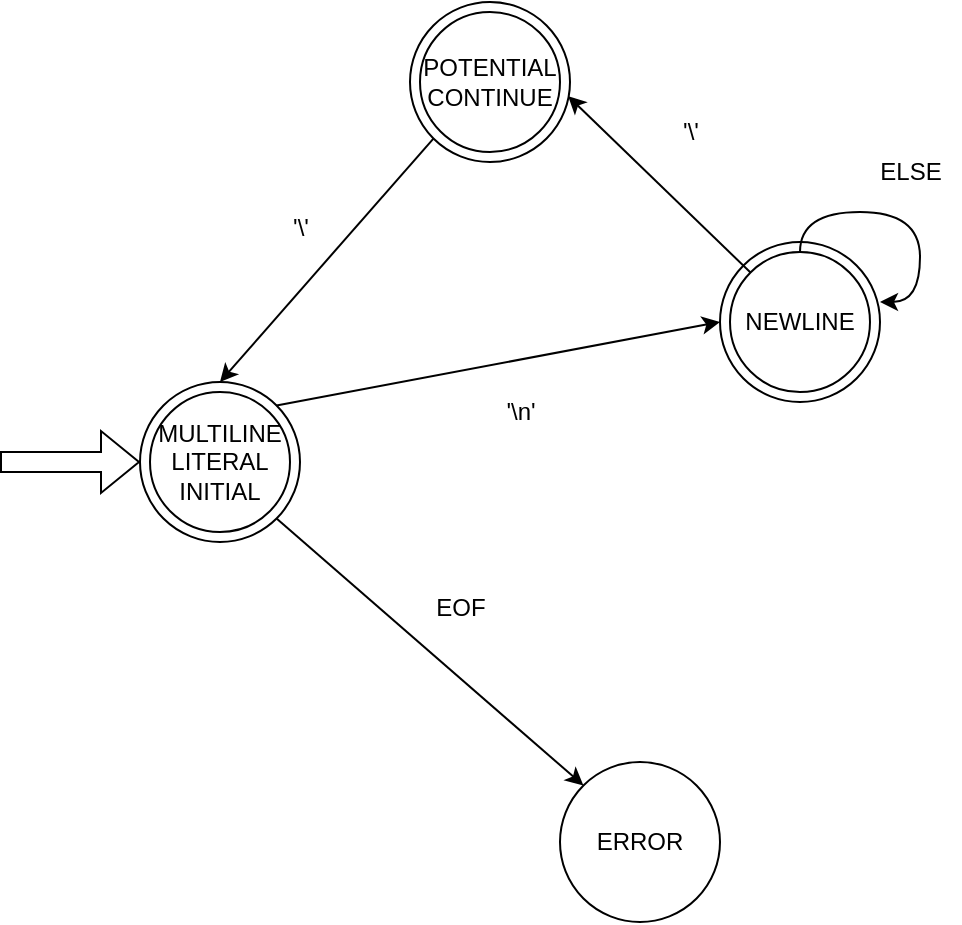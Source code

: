 <mxfile version="25.0.1">
  <diagram id="X3rtlFF3czIN0KlO5IqW" name="Page-1">
    <mxGraphModel dx="1434" dy="820" grid="1" gridSize="10" guides="1" tooltips="1" connect="1" arrows="1" fold="1" page="1" pageScale="1" pageWidth="850" pageHeight="1100" math="0" shadow="0">
      <root>
        <mxCell id="0" />
        <mxCell id="1" parent="0" />
        <mxCell id="-urvq6W4WKF4boVIWJy_-5" value="" style="group" vertex="1" connectable="0" parent="1">
          <mxGeometry x="190" y="270" width="80" height="80" as="geometry" />
        </mxCell>
        <mxCell id="-urvq6W4WKF4boVIWJy_-2" value="MULTILINE&lt;div&gt;LITERAL&lt;/div&gt;&lt;div&gt;INITIAL&lt;/div&gt;" style="ellipse;whiteSpace=wrap;html=1;aspect=fixed;" vertex="1" parent="-urvq6W4WKF4boVIWJy_-5">
          <mxGeometry width="80" height="80" as="geometry" />
        </mxCell>
        <mxCell id="-urvq6W4WKF4boVIWJy_-3" value="" style="ellipse;whiteSpace=wrap;html=1;aspect=fixed;fillColor=none;" vertex="1" parent="-urvq6W4WKF4boVIWJy_-5">
          <mxGeometry x="5" y="5" width="70" height="70" as="geometry" />
        </mxCell>
        <mxCell id="-urvq6W4WKF4boVIWJy_-6" value="" style="shape=flexArrow;endArrow=classic;html=1;rounded=0;" edge="1" parent="1">
          <mxGeometry width="50" height="50" relative="1" as="geometry">
            <mxPoint x="120" y="310" as="sourcePoint" />
            <mxPoint x="190" y="310" as="targetPoint" />
          </mxGeometry>
        </mxCell>
        <mxCell id="-urvq6W4WKF4boVIWJy_-8" value="ERROR" style="ellipse;whiteSpace=wrap;html=1;aspect=fixed;" vertex="1" parent="1">
          <mxGeometry x="400" y="460" width="80" height="80" as="geometry" />
        </mxCell>
        <mxCell id="-urvq6W4WKF4boVIWJy_-10" style="edgeStyle=none;rounded=0;orthogonalLoop=1;jettySize=auto;html=1;exitX=1;exitY=1;exitDx=0;exitDy=0;entryX=0;entryY=0;entryDx=0;entryDy=0;" edge="1" parent="1" source="-urvq6W4WKF4boVIWJy_-2" target="-urvq6W4WKF4boVIWJy_-8">
          <mxGeometry relative="1" as="geometry" />
        </mxCell>
        <mxCell id="-urvq6W4WKF4boVIWJy_-11" value="EOF" style="text;html=1;align=center;verticalAlign=middle;resizable=0;points=[];autosize=1;strokeColor=none;fillColor=none;" vertex="1" parent="1">
          <mxGeometry x="325" y="368" width="50" height="30" as="geometry" />
        </mxCell>
        <mxCell id="-urvq6W4WKF4boVIWJy_-15" value="" style="group" vertex="1" connectable="0" parent="1">
          <mxGeometry x="480" y="200" width="80" height="80" as="geometry" />
        </mxCell>
        <mxCell id="-urvq6W4WKF4boVIWJy_-13" value="NEWLINE" style="ellipse;whiteSpace=wrap;html=1;aspect=fixed;fillColor=default;" vertex="1" parent="-urvq6W4WKF4boVIWJy_-15">
          <mxGeometry width="80" height="80" as="geometry" />
        </mxCell>
        <mxCell id="-urvq6W4WKF4boVIWJy_-14" value="" style="ellipse;whiteSpace=wrap;html=1;aspect=fixed;fillColor=none;container=1;" vertex="1" parent="-urvq6W4WKF4boVIWJy_-15">
          <mxGeometry x="5" y="5" width="70" height="70" as="geometry" />
        </mxCell>
        <mxCell id="-urvq6W4WKF4boVIWJy_-19" style="edgeStyle=orthogonalEdgeStyle;curved=1;rounded=0;orthogonalLoop=1;jettySize=auto;html=1;exitX=0.5;exitY=0;exitDx=0;exitDy=0;entryX=1;entryY=0.375;entryDx=0;entryDy=0;entryPerimeter=0;" edge="1" parent="-urvq6W4WKF4boVIWJy_-15" source="-urvq6W4WKF4boVIWJy_-14" target="-urvq6W4WKF4boVIWJy_-13">
          <mxGeometry relative="1" as="geometry" />
        </mxCell>
        <mxCell id="-urvq6W4WKF4boVIWJy_-16" style="edgeStyle=none;rounded=0;orthogonalLoop=1;jettySize=auto;html=1;exitX=1;exitY=0;exitDx=0;exitDy=0;entryX=0;entryY=0.5;entryDx=0;entryDy=0;" edge="1" parent="1" source="-urvq6W4WKF4boVIWJy_-2" target="-urvq6W4WKF4boVIWJy_-13">
          <mxGeometry relative="1" as="geometry" />
        </mxCell>
        <mxCell id="-urvq6W4WKF4boVIWJy_-17" value="&#39;\n&#39;" style="text;html=1;align=center;verticalAlign=middle;resizable=0;points=[];autosize=1;strokeColor=none;fillColor=none;" vertex="1" parent="1">
          <mxGeometry x="360" y="270" width="40" height="30" as="geometry" />
        </mxCell>
        <mxCell id="-urvq6W4WKF4boVIWJy_-20" value="ELSE" style="text;html=1;align=center;verticalAlign=middle;resizable=0;points=[];autosize=1;strokeColor=none;fillColor=none;" vertex="1" parent="1">
          <mxGeometry x="550" y="150" width="50" height="30" as="geometry" />
        </mxCell>
        <mxCell id="-urvq6W4WKF4boVIWJy_-22" value="&#39;\&#39;" style="text;html=1;align=center;verticalAlign=middle;resizable=0;points=[];autosize=1;strokeColor=none;fillColor=none;" vertex="1" parent="1">
          <mxGeometry x="450" y="130" width="30" height="30" as="geometry" />
        </mxCell>
        <mxCell id="-urvq6W4WKF4boVIWJy_-25" value="" style="group" vertex="1" connectable="0" parent="1">
          <mxGeometry x="325" y="80" width="80" height="80" as="geometry" />
        </mxCell>
        <mxCell id="-urvq6W4WKF4boVIWJy_-23" value="POTENTIAL&lt;div&gt;CONTINUE&lt;/div&gt;" style="ellipse;whiteSpace=wrap;html=1;aspect=fixed;" vertex="1" parent="-urvq6W4WKF4boVIWJy_-25">
          <mxGeometry width="80" height="80" as="geometry" />
        </mxCell>
        <mxCell id="-urvq6W4WKF4boVIWJy_-24" value="" style="ellipse;whiteSpace=wrap;html=1;aspect=fixed;fillColor=none;" vertex="1" parent="-urvq6W4WKF4boVIWJy_-25">
          <mxGeometry x="5" y="5" width="70" height="70" as="geometry" />
        </mxCell>
        <mxCell id="-urvq6W4WKF4boVIWJy_-26" style="edgeStyle=none;rounded=0;orthogonalLoop=1;jettySize=auto;html=1;exitX=0;exitY=0;exitDx=0;exitDy=0;entryX=0.988;entryY=0.588;entryDx=0;entryDy=0;entryPerimeter=0;" edge="1" parent="1" source="-urvq6W4WKF4boVIWJy_-14" target="-urvq6W4WKF4boVIWJy_-23">
          <mxGeometry relative="1" as="geometry" />
        </mxCell>
        <mxCell id="-urvq6W4WKF4boVIWJy_-27" style="edgeStyle=none;rounded=0;orthogonalLoop=1;jettySize=auto;html=1;exitX=0;exitY=1;exitDx=0;exitDy=0;entryX=0.5;entryY=0;entryDx=0;entryDy=0;" edge="1" parent="1" source="-urvq6W4WKF4boVIWJy_-23" target="-urvq6W4WKF4boVIWJy_-2">
          <mxGeometry relative="1" as="geometry" />
        </mxCell>
        <mxCell id="-urvq6W4WKF4boVIWJy_-28" value="&#39;\&#39;" style="text;html=1;align=center;verticalAlign=middle;resizable=0;points=[];autosize=1;strokeColor=none;fillColor=none;" vertex="1" parent="1">
          <mxGeometry x="255" y="178" width="30" height="30" as="geometry" />
        </mxCell>
      </root>
    </mxGraphModel>
  </diagram>
</mxfile>
